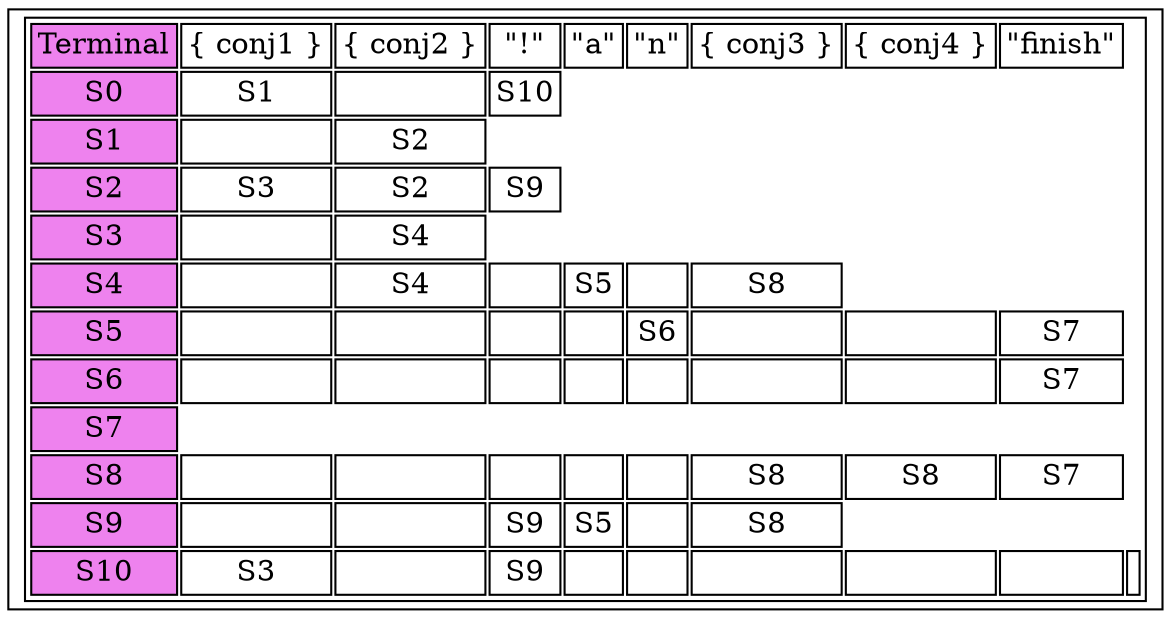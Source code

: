 digraph G{
node [shape=record];
table [ label = <
<table>
<tr><td bgcolor="violet">Terminal</td><td>\{ conj1 \}</td><td>\{ conj2 \}</td><td>"!"</td><td>"a"</td><td>"n"</td><td>\{ conj3 \}</td><td>\{ conj4 \}</td><td>"finish"</td></tr>
<tr>
<td bgcolor="violet">S0</td><td>S1</td>
<td></td>
<td>S10</td>
</tr>
<tr>
<td bgcolor="violet">S1</td><td></td>
<td>S2</td>
</tr>
<tr>
<td bgcolor="violet">S2</td><td>S3</td>
<td>S2</td>
<td>S9</td>
</tr>
<tr>
<td bgcolor="violet">S3</td><td></td>
<td>S4</td>
</tr>
<tr>
<td bgcolor="violet">S4</td><td></td>
<td>S4</td>
<td></td>
<td>S5</td>
<td></td>
<td>S8</td>
</tr>
<tr>
<td bgcolor="violet">S5</td><td></td>
<td></td>
<td></td>
<td></td>
<td>S6</td>
<td></td>
<td></td>
<td>S7</td>
</tr>
<tr>
<td bgcolor="violet">S6</td><td></td>
<td></td>
<td></td>
<td></td>
<td></td>
<td></td>
<td></td>
<td>S7</td>
</tr>
<tr>
<td bgcolor="violet">S7</td></tr>
<tr>
<td bgcolor="violet">S8</td><td></td>
<td></td>
<td></td>
<td></td>
<td></td>
<td>S8</td>
<td>S8</td>
<td>S7</td>
</tr>
<tr>
<td bgcolor="violet">S9</td><td></td>
<td></td>
<td>S9</td>
<td>S5</td>
<td></td>
<td>S8</td>
</tr>
<tr>
<td bgcolor="violet">S10</td><td>S3</td>
<td></td>
<td>S9</td>
<td></td>
<td></td>
<td></td>
<td></td>
<td></td>
<td></td>
</tr>
</table>> ]
}
